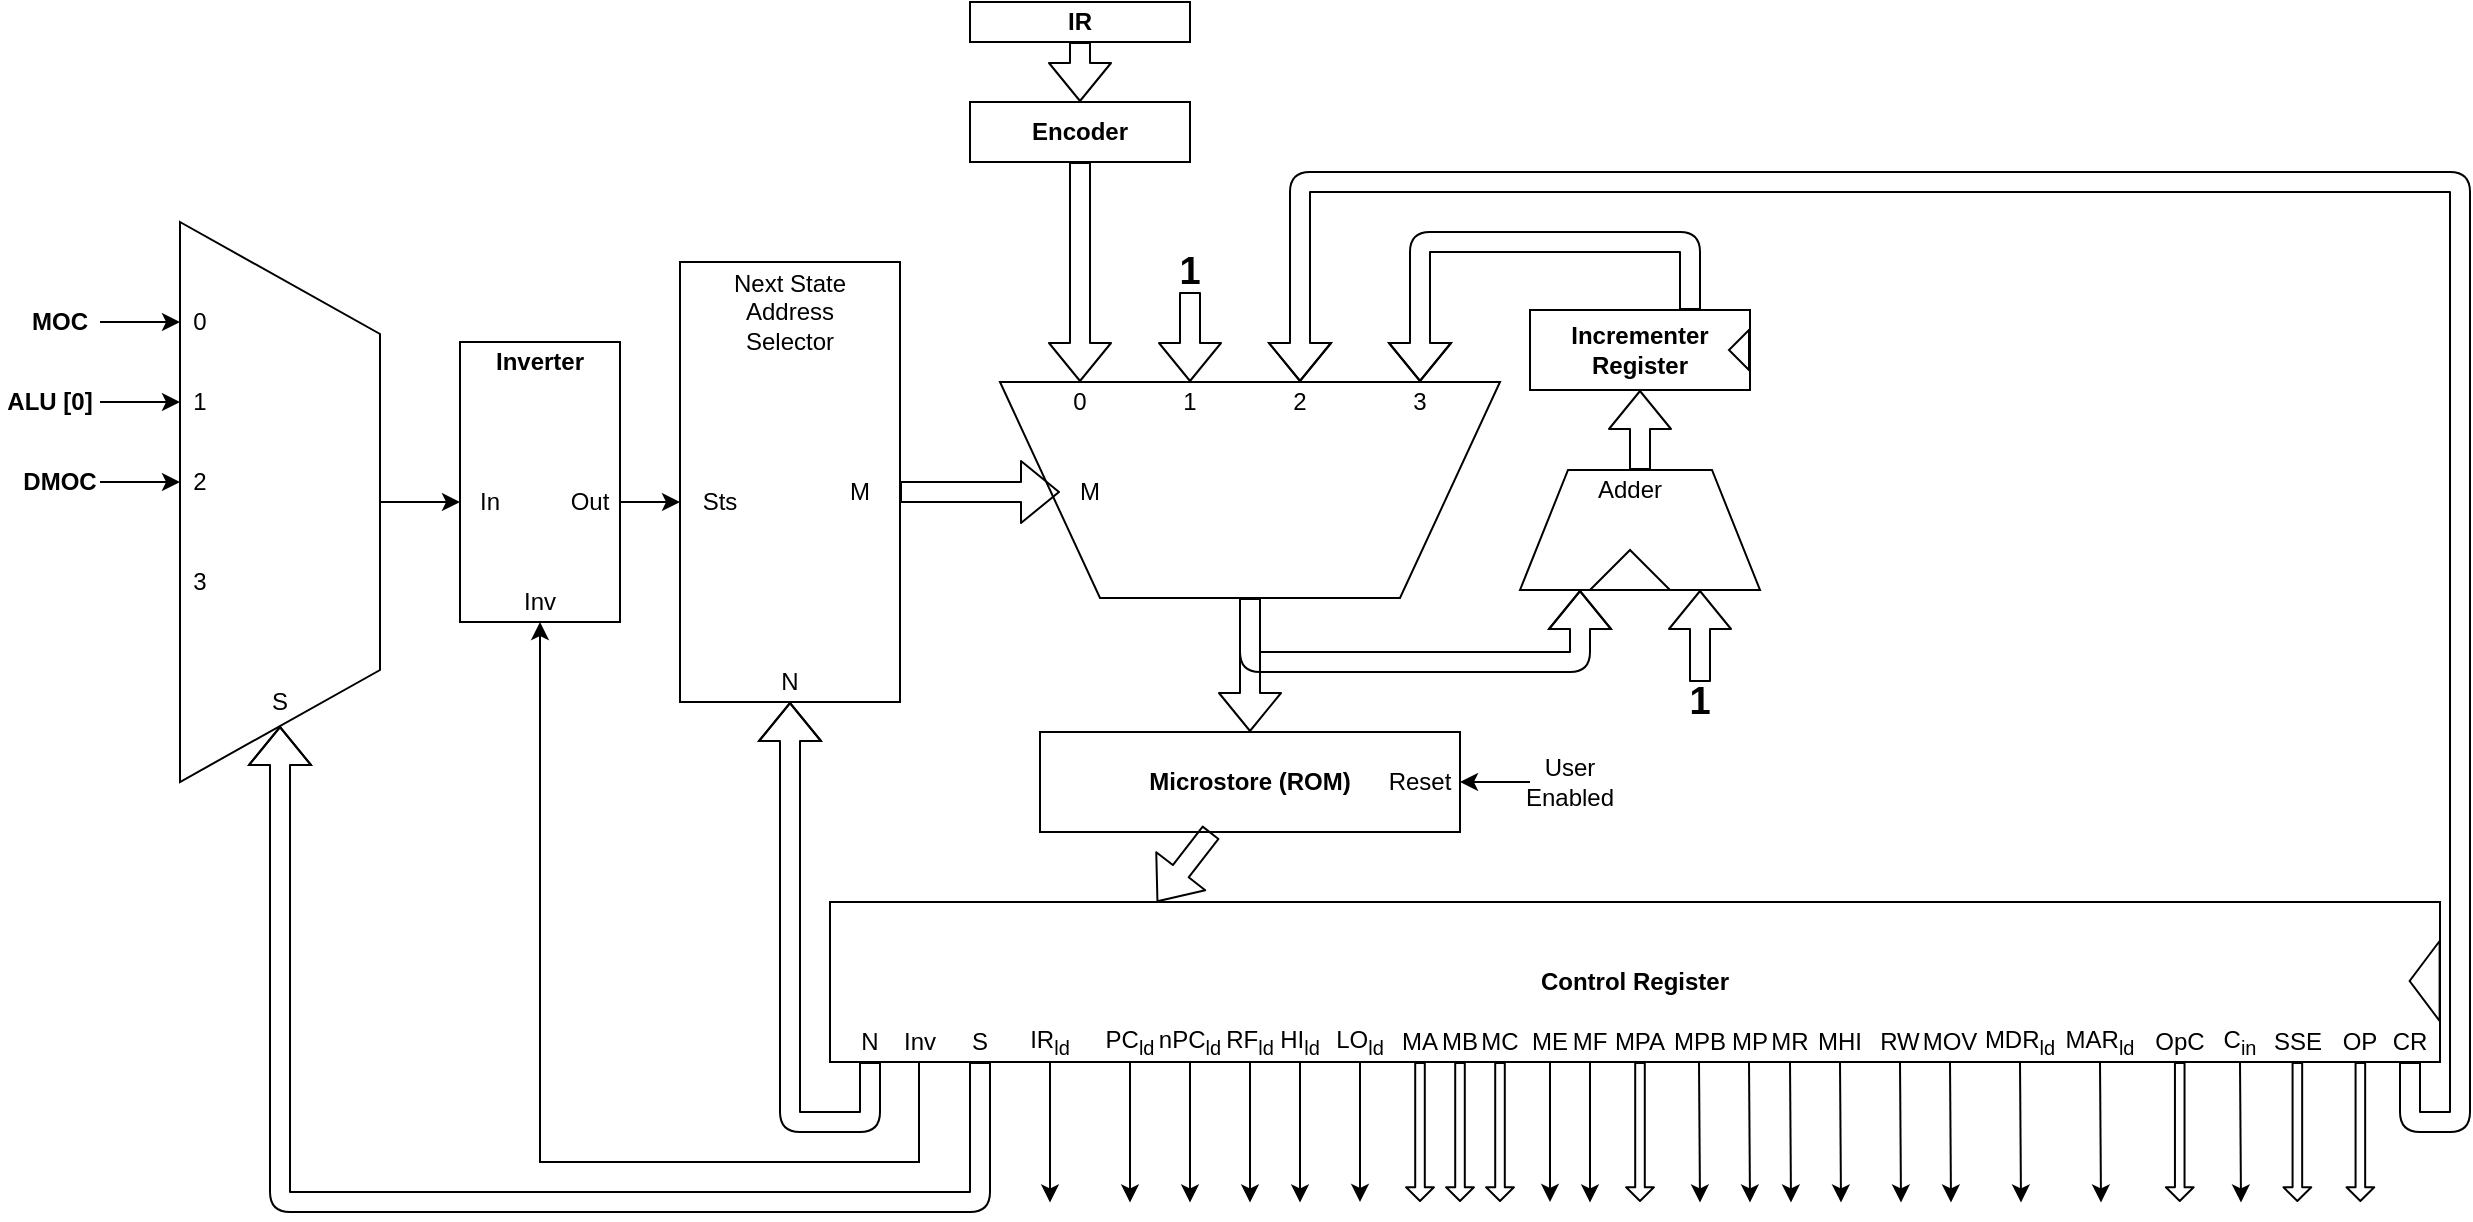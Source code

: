 <mxfile version="10.6.7" type="github"><diagram id="A-vULrXt9b05hmLWiqZZ" name="Page-1"><mxGraphModel dx="2036" dy="1818" grid="1" gridSize="10" guides="1" tooltips="1" connect="1" arrows="1" fold="1" page="1" pageScale="1" pageWidth="850" pageHeight="1100" math="0" shadow="0"><root><mxCell id="0"/><mxCell id="1" parent="0"/><mxCell id="lk0u-ZIW8pRqHcUUs7JY-1" value="" style="shape=trapezoid;perimeter=trapezoidPerimeter;whiteSpace=wrap;html=1;direction=south;" parent="1" vertex="1"><mxGeometry x="70" y="190" width="100" height="280" as="geometry"/></mxCell><mxCell id="lk0u-ZIW8pRqHcUUs7JY-2" value="" style="rounded=0;whiteSpace=wrap;html=1;" parent="1" vertex="1"><mxGeometry x="210" y="250" width="80" height="140" as="geometry"/></mxCell><mxCell id="lk0u-ZIW8pRqHcUUs7JY-3" value="" style="rounded=0;whiteSpace=wrap;html=1;" parent="1" vertex="1"><mxGeometry x="320" y="210" width="110" height="220" as="geometry"/></mxCell><mxCell id="lk0u-ZIW8pRqHcUUs7JY-4" value="&lt;b&gt;Encoder&lt;/b&gt;" style="rounded=0;whiteSpace=wrap;html=1;" parent="1" vertex="1"><mxGeometry x="465" y="130" width="110" height="30" as="geometry"/></mxCell><mxCell id="lk0u-ZIW8pRqHcUUs7JY-5" value="&lt;b&gt;IR&lt;/b&gt;" style="rounded=0;whiteSpace=wrap;html=1;" parent="1" vertex="1"><mxGeometry x="465" y="80" width="110" height="20" as="geometry"/></mxCell><mxCell id="lk0u-ZIW8pRqHcUUs7JY-6" value="" style="shape=trapezoid;perimeter=trapezoidPerimeter;whiteSpace=wrap;html=1;flipV=1;" parent="1" vertex="1"><mxGeometry x="480" y="270" width="250" height="108" as="geometry"/></mxCell><mxCell id="lk0u-ZIW8pRqHcUUs7JY-7" value="&lt;b&gt;Microstore (ROM)&lt;/b&gt;" style="rounded=0;whiteSpace=wrap;html=1;" parent="1" vertex="1"><mxGeometry x="500" y="445" width="210" height="50" as="geometry"/></mxCell><mxCell id="lk0u-ZIW8pRqHcUUs7JY-8" value="&lt;b&gt;Control Register&lt;/b&gt;" style="rounded=0;whiteSpace=wrap;html=1;" parent="1" vertex="1"><mxGeometry x="395" y="530" width="805" height="80" as="geometry"/></mxCell><mxCell id="lk0u-ZIW8pRqHcUUs7JY-9" value="&lt;b&gt;Incrementer Register&lt;/b&gt;" style="rounded=0;whiteSpace=wrap;html=1;" parent="1" vertex="1"><mxGeometry x="745" y="234" width="110" height="40" as="geometry"/></mxCell><mxCell id="lk0u-ZIW8pRqHcUUs7JY-11" value="" style="shape=trapezoid;perimeter=trapezoidPerimeter;whiteSpace=wrap;html=1;" parent="1" vertex="1"><mxGeometry x="740" y="314" width="120" height="60" as="geometry"/></mxCell><mxCell id="lk0u-ZIW8pRqHcUUs7JY-12" value="0" style="text;html=1;strokeColor=none;fillColor=none;align=center;verticalAlign=middle;whiteSpace=wrap;rounded=0;" parent="1" vertex="1"><mxGeometry x="70" y="230" width="20" height="20" as="geometry"/></mxCell><mxCell id="lk0u-ZIW8pRqHcUUs7JY-13" value="1" style="text;html=1;strokeColor=none;fillColor=none;align=center;verticalAlign=middle;whiteSpace=wrap;rounded=0;" parent="1" vertex="1"><mxGeometry x="70" y="270" width="20" height="20" as="geometry"/></mxCell><mxCell id="lk0u-ZIW8pRqHcUUs7JY-14" value="2" style="text;html=1;strokeColor=none;fillColor=none;align=center;verticalAlign=middle;whiteSpace=wrap;rounded=0;" parent="1" vertex="1"><mxGeometry x="70" y="310" width="20" height="20" as="geometry"/></mxCell><mxCell id="lk0u-ZIW8pRqHcUUs7JY-15" value="3" style="text;html=1;strokeColor=none;fillColor=none;align=center;verticalAlign=middle;whiteSpace=wrap;rounded=0;" parent="1" vertex="1"><mxGeometry x="70" y="360" width="20" height="20" as="geometry"/></mxCell><mxCell id="lk0u-ZIW8pRqHcUUs7JY-16" value="S" style="text;html=1;strokeColor=none;fillColor=none;align=center;verticalAlign=middle;whiteSpace=wrap;rounded=0;" parent="1" vertex="1"><mxGeometry x="100" y="420" width="40" height="20" as="geometry"/></mxCell><mxCell id="lk0u-ZIW8pRqHcUUs7JY-17" value="&lt;b&gt;Inverter&lt;/b&gt;" style="text;html=1;strokeColor=none;fillColor=none;align=center;verticalAlign=middle;whiteSpace=wrap;rounded=0;" parent="1" vertex="1"><mxGeometry x="230" y="250" width="40" height="20" as="geometry"/></mxCell><mxCell id="lk0u-ZIW8pRqHcUUs7JY-18" value="In" style="text;html=1;strokeColor=none;fillColor=none;align=center;verticalAlign=middle;whiteSpace=wrap;rounded=0;" parent="1" vertex="1"><mxGeometry x="210" y="320" width="30" height="20" as="geometry"/></mxCell><mxCell id="lk0u-ZIW8pRqHcUUs7JY-19" value="Out" style="text;html=1;strokeColor=none;fillColor=none;align=center;verticalAlign=middle;whiteSpace=wrap;rounded=0;" parent="1" vertex="1"><mxGeometry x="260" y="320" width="30" height="20" as="geometry"/></mxCell><mxCell id="lk0u-ZIW8pRqHcUUs7JY-20" value="Inv" style="text;html=1;strokeColor=none;fillColor=none;align=center;verticalAlign=middle;whiteSpace=wrap;rounded=0;" parent="1" vertex="1"><mxGeometry x="235" y="370" width="30" height="20" as="geometry"/></mxCell><mxCell id="lk0u-ZIW8pRqHcUUs7JY-21" value="Next State Address Selector" style="text;html=1;strokeColor=none;fillColor=none;align=center;verticalAlign=middle;whiteSpace=wrap;rounded=0;" parent="1" vertex="1"><mxGeometry x="335" y="210" width="80" height="50" as="geometry"/></mxCell><mxCell id="lk0u-ZIW8pRqHcUUs7JY-22" value="Sts" style="text;html=1;strokeColor=none;fillColor=none;align=center;verticalAlign=middle;whiteSpace=wrap;rounded=0;" parent="1" vertex="1"><mxGeometry x="320" y="320" width="40" height="20" as="geometry"/></mxCell><mxCell id="lk0u-ZIW8pRqHcUUs7JY-23" value="M" style="text;html=1;strokeColor=none;fillColor=none;align=center;verticalAlign=middle;whiteSpace=wrap;rounded=0;" parent="1" vertex="1"><mxGeometry x="390" y="315" width="40" height="20" as="geometry"/></mxCell><mxCell id="lk0u-ZIW8pRqHcUUs7JY-24" value="N" style="text;html=1;strokeColor=none;fillColor=none;align=center;verticalAlign=middle;whiteSpace=wrap;rounded=0;" parent="1" vertex="1"><mxGeometry x="355" y="410" width="40" height="20" as="geometry"/></mxCell><mxCell id="lk0u-ZIW8pRqHcUUs7JY-25" value="M" style="text;html=1;strokeColor=none;fillColor=none;align=center;verticalAlign=middle;whiteSpace=wrap;rounded=0;" parent="1" vertex="1"><mxGeometry x="510" y="315" width="30" height="20" as="geometry"/></mxCell><mxCell id="lk0u-ZIW8pRqHcUUs7JY-27" value="" style="triangle;whiteSpace=wrap;html=1;direction=north;strokeColor=#000000;" parent="1" vertex="1"><mxGeometry x="775" y="354" width="40" height="20" as="geometry"/></mxCell><mxCell id="ltaRouxyf9xBfKkHzvKg-1" value="Adder" style="text;html=1;strokeColor=none;fillColor=none;align=center;verticalAlign=middle;whiteSpace=wrap;rounded=0;" vertex="1" parent="1"><mxGeometry x="775" y="314" width="40" height="20" as="geometry"/></mxCell><mxCell id="ltaRouxyf9xBfKkHzvKg-3" value="" style="shape=flexArrow;endArrow=classic;html=1;" edge="1" parent="1" source="lk0u-ZIW8pRqHcUUs7JY-11" target="lk0u-ZIW8pRqHcUUs7JY-9"><mxGeometry width="50" height="50" relative="1" as="geometry"><mxPoint x="725" y="339" as="sourcePoint"/><mxPoint x="775" y="289" as="targetPoint"/></mxGeometry></mxCell><mxCell id="ltaRouxyf9xBfKkHzvKg-4" value="" style="shape=flexArrow;endArrow=classic;html=1;entryX=0.5;entryY=0;entryDx=0;entryDy=0;edgeStyle=orthogonalEdgeStyle;" edge="1" parent="1" source="lk0u-ZIW8pRqHcUUs7JY-9" target="ltaRouxyf9xBfKkHzvKg-24"><mxGeometry width="50" height="50" relative="1" as="geometry"><mxPoint x="810" y="210" as="sourcePoint"/><mxPoint x="700.167" y="275.333" as="targetPoint"/><Array as="points"><mxPoint x="825" y="200"/><mxPoint x="690" y="200"/></Array></mxGeometry></mxCell><mxCell id="ltaRouxyf9xBfKkHzvKg-5" value="" style="shape=flexArrow;endArrow=classic;html=1;" edge="1" parent="1" source="lk0u-ZIW8pRqHcUUs7JY-6" target="lk0u-ZIW8pRqHcUUs7JY-7"><mxGeometry width="50" height="50" relative="1" as="geometry"><mxPoint x="410" y="510" as="sourcePoint"/><mxPoint x="460" y="460" as="targetPoint"/></mxGeometry></mxCell><mxCell id="ltaRouxyf9xBfKkHzvKg-6" value="" style="shape=flexArrow;endArrow=classic;html=1;entryX=0.25;entryY=1;entryDx=0;entryDy=0;edgeStyle=orthogonalEdgeStyle;" edge="1" parent="1" source="lk0u-ZIW8pRqHcUUs7JY-6" target="lk0u-ZIW8pRqHcUUs7JY-11"><mxGeometry width="50" height="50" relative="1" as="geometry"><mxPoint x="740" y="460" as="sourcePoint"/><mxPoint x="790" y="410" as="targetPoint"/><Array as="points"><mxPoint x="605" y="410"/><mxPoint x="770" y="410"/></Array></mxGeometry></mxCell><mxCell id="ltaRouxyf9xBfKkHzvKg-7" value="" style="shape=flexArrow;endArrow=classic;html=1;entryX=0.75;entryY=1;entryDx=0;entryDy=0;exitX=0.5;exitY=0;exitDx=0;exitDy=0;" edge="1" parent="1" source="ltaRouxyf9xBfKkHzvKg-25" target="lk0u-ZIW8pRqHcUUs7JY-11"><mxGeometry width="50" height="50" relative="1" as="geometry"><mxPoint x="825" y="409" as="sourcePoint"/><mxPoint x="855" y="399" as="targetPoint"/></mxGeometry></mxCell><mxCell id="ltaRouxyf9xBfKkHzvKg-8" value="" style="shape=flexArrow;endArrow=classic;html=1;entryX=0.203;entryY=0;entryDx=0;entryDy=0;entryPerimeter=0;" edge="1" parent="1" source="lk0u-ZIW8pRqHcUUs7JY-7" target="lk0u-ZIW8pRqHcUUs7JY-8"><mxGeometry width="50" height="50" relative="1" as="geometry"><mxPoint x="410" y="500" as="sourcePoint"/><mxPoint x="460" y="450" as="targetPoint"/></mxGeometry></mxCell><mxCell id="ltaRouxyf9xBfKkHzvKg-9" value="S" style="text;html=1;strokeColor=none;fillColor=none;align=center;verticalAlign=middle;whiteSpace=wrap;rounded=0;" vertex="1" parent="1"><mxGeometry x="450" y="590" width="40" height="20" as="geometry"/></mxCell><mxCell id="ltaRouxyf9xBfKkHzvKg-10" value="" style="shape=flexArrow;endArrow=classic;html=1;exitX=0.5;exitY=1;exitDx=0;exitDy=0;entryX=1;entryY=0.5;entryDx=0;entryDy=0;edgeStyle=orthogonalEdgeStyle;" edge="1" parent="1" source="ltaRouxyf9xBfKkHzvKg-9" target="lk0u-ZIW8pRqHcUUs7JY-1"><mxGeometry width="50" height="50" relative="1" as="geometry"><mxPoint x="190" y="660" as="sourcePoint"/><mxPoint x="240" y="610" as="targetPoint"/><Array as="points"><mxPoint x="470" y="680"/><mxPoint x="120" y="680"/></Array></mxGeometry></mxCell><mxCell id="ltaRouxyf9xBfKkHzvKg-11" value="Inv" style="text;html=1;strokeColor=none;fillColor=none;align=center;verticalAlign=middle;whiteSpace=wrap;rounded=0;" vertex="1" parent="1"><mxGeometry x="424.5" y="590" width="30" height="20" as="geometry"/></mxCell><mxCell id="ltaRouxyf9xBfKkHzvKg-12" value="" style="endArrow=classic;html=1;exitX=0.5;exitY=1;exitDx=0;exitDy=0;entryX=0.5;entryY=1;entryDx=0;entryDy=0;edgeStyle=orthogonalEdgeStyle;rounded=0;" edge="1" parent="1" source="ltaRouxyf9xBfKkHzvKg-11" target="lk0u-ZIW8pRqHcUUs7JY-20"><mxGeometry width="50" height="50" relative="1" as="geometry"><mxPoint x="240" y="610" as="sourcePoint"/><mxPoint x="290" y="560" as="targetPoint"/><Array as="points"><mxPoint x="439" y="660"/><mxPoint x="250" y="660"/></Array></mxGeometry></mxCell><mxCell id="ltaRouxyf9xBfKkHzvKg-13" value="N" style="text;html=1;strokeColor=none;fillColor=none;align=center;verticalAlign=middle;whiteSpace=wrap;rounded=0;" vertex="1" parent="1"><mxGeometry x="400" y="590" width="30" height="20" as="geometry"/></mxCell><mxCell id="ltaRouxyf9xBfKkHzvKg-14" value="" style="shape=flexArrow;endArrow=classic;html=1;entryX=0.5;entryY=1;entryDx=0;entryDy=0;exitX=0.5;exitY=1;exitDx=0;exitDy=0;edgeStyle=orthogonalEdgeStyle;" edge="1" parent="1" source="ltaRouxyf9xBfKkHzvKg-13" target="lk0u-ZIW8pRqHcUUs7JY-24"><mxGeometry width="50" height="50" relative="1" as="geometry"><mxPoint x="260" y="600" as="sourcePoint"/><mxPoint x="310" y="550" as="targetPoint"/><Array as="points"><mxPoint x="415" y="640"/><mxPoint x="375" y="640"/></Array></mxGeometry></mxCell><mxCell id="ltaRouxyf9xBfKkHzvKg-15" value="" style="endArrow=classic;html=1;entryX=0;entryY=0.5;entryDx=0;entryDy=0;" edge="1" parent="1" source="lk0u-ZIW8pRqHcUUs7JY-1" target="lk0u-ZIW8pRqHcUUs7JY-18"><mxGeometry width="50" height="50" relative="1" as="geometry"><mxPoint x="180" y="210" as="sourcePoint"/><mxPoint x="230" y="160" as="targetPoint"/></mxGeometry></mxCell><mxCell id="ltaRouxyf9xBfKkHzvKg-16" value="" style="endArrow=classic;html=1;entryX=0;entryY=0.5;entryDx=0;entryDy=0;exitX=1;exitY=0.5;exitDx=0;exitDy=0;" edge="1" parent="1" source="lk0u-ZIW8pRqHcUUs7JY-19" target="lk0u-ZIW8pRqHcUUs7JY-22"><mxGeometry width="50" height="50" relative="1" as="geometry"><mxPoint x="180" y="340.079" as="sourcePoint"/><mxPoint x="220.143" y="340.143" as="targetPoint"/></mxGeometry></mxCell><mxCell id="ltaRouxyf9xBfKkHzvKg-17" value="" style="shape=flexArrow;endArrow=classic;html=1;entryX=0;entryY=0.5;entryDx=0;entryDy=0;exitX=1;exitY=0.5;exitDx=0;exitDy=0;" edge="1" parent="1" source="lk0u-ZIW8pRqHcUUs7JY-23" target="lk0u-ZIW8pRqHcUUs7JY-25"><mxGeometry width="50" height="50" relative="1" as="geometry"><mxPoint x="450" y="390" as="sourcePoint"/><mxPoint x="500" y="340" as="targetPoint"/></mxGeometry></mxCell><mxCell id="ltaRouxyf9xBfKkHzvKg-18" value="" style="shape=flexArrow;endArrow=classic;html=1;entryX=0.5;entryY=0;entryDx=0;entryDy=0;" edge="1" parent="1" source="lk0u-ZIW8pRqHcUUs7JY-4" target="ltaRouxyf9xBfKkHzvKg-21"><mxGeometry width="50" height="50" relative="1" as="geometry"><mxPoint x="470" y="260" as="sourcePoint"/><mxPoint x="560" y="220" as="targetPoint"/></mxGeometry></mxCell><mxCell id="ltaRouxyf9xBfKkHzvKg-21" value="0" style="text;html=1;strokeColor=none;fillColor=none;align=center;verticalAlign=middle;whiteSpace=wrap;rounded=0;" vertex="1" parent="1"><mxGeometry x="500" y="270" width="40" height="20" as="geometry"/></mxCell><mxCell id="ltaRouxyf9xBfKkHzvKg-22" value="1" style="text;html=1;strokeColor=none;fillColor=none;align=center;verticalAlign=middle;whiteSpace=wrap;rounded=0;" vertex="1" parent="1"><mxGeometry x="555" y="270" width="40" height="20" as="geometry"/></mxCell><mxCell id="ltaRouxyf9xBfKkHzvKg-23" value="2" style="text;html=1;strokeColor=none;fillColor=none;align=center;verticalAlign=middle;whiteSpace=wrap;rounded=0;" vertex="1" parent="1"><mxGeometry x="610" y="270" width="40" height="20" as="geometry"/></mxCell><mxCell id="ltaRouxyf9xBfKkHzvKg-24" value="3" style="text;html=1;strokeColor=none;fillColor=none;align=center;verticalAlign=middle;whiteSpace=wrap;rounded=0;" vertex="1" parent="1"><mxGeometry x="670" y="270" width="40" height="20" as="geometry"/></mxCell><mxCell id="ltaRouxyf9xBfKkHzvKg-25" value="&lt;b&gt;&lt;font style=&quot;font-size: 19px&quot;&gt;1&lt;/font&gt;&lt;/b&gt;" style="text;html=1;strokeColor=none;fillColor=none;align=center;verticalAlign=middle;whiteSpace=wrap;rounded=0;" vertex="1" parent="1"><mxGeometry x="810" y="420" width="40" height="20" as="geometry"/></mxCell><mxCell id="ltaRouxyf9xBfKkHzvKg-26" value="" style="endArrow=classic;html=1;entryX=0;entryY=0.5;entryDx=0;entryDy=0;exitX=1;exitY=0.5;exitDx=0;exitDy=0;" edge="1" parent="1" source="ltaRouxyf9xBfKkHzvKg-27" target="lk0u-ZIW8pRqHcUUs7JY-12"><mxGeometry width="50" height="50" relative="1" as="geometry"><mxPoint x="30" y="240" as="sourcePoint"/><mxPoint x="40" y="210" as="targetPoint"/></mxGeometry></mxCell><mxCell id="ltaRouxyf9xBfKkHzvKg-27" value="&lt;b&gt;MOC&lt;/b&gt;" style="text;html=1;strokeColor=none;fillColor=none;align=center;verticalAlign=middle;whiteSpace=wrap;rounded=0;" vertex="1" parent="1"><mxGeometry x="-10" y="230" width="40" height="20" as="geometry"/></mxCell><mxCell id="ltaRouxyf9xBfKkHzvKg-28" value="" style="endArrow=classic;html=1;entryX=0;entryY=0.5;entryDx=0;entryDy=0;exitX=1;exitY=0.5;exitDx=0;exitDy=0;" edge="1" source="ltaRouxyf9xBfKkHzvKg-29" parent="1" target="lk0u-ZIW8pRqHcUUs7JY-13"><mxGeometry width="50" height="50" relative="1" as="geometry"><mxPoint x="30" y="280" as="sourcePoint"/><mxPoint x="70.167" y="280.333" as="targetPoint"/></mxGeometry></mxCell><mxCell id="ltaRouxyf9xBfKkHzvKg-29" value="&lt;b&gt;ALU [0]&lt;/b&gt;" style="text;html=1;strokeColor=none;fillColor=none;align=center;verticalAlign=middle;whiteSpace=wrap;rounded=0;" vertex="1" parent="1"><mxGeometry x="-20" y="270" width="50" height="20" as="geometry"/></mxCell><mxCell id="ltaRouxyf9xBfKkHzvKg-30" value="" style="endArrow=classic;html=1;exitX=1;exitY=0.5;exitDx=0;exitDy=0;entryX=0;entryY=0.5;entryDx=0;entryDy=0;" edge="1" source="ltaRouxyf9xBfKkHzvKg-31" parent="1" target="lk0u-ZIW8pRqHcUUs7JY-14"><mxGeometry width="50" height="50" relative="1" as="geometry"><mxPoint x="30" y="320" as="sourcePoint"/><mxPoint x="60" y="330" as="targetPoint"/></mxGeometry></mxCell><mxCell id="ltaRouxyf9xBfKkHzvKg-31" value="&lt;b&gt;DMOC&lt;/b&gt;" style="text;html=1;strokeColor=none;fillColor=none;align=center;verticalAlign=middle;whiteSpace=wrap;rounded=0;" vertex="1" parent="1"><mxGeometry x="-10" y="310" width="40" height="20" as="geometry"/></mxCell><mxCell id="ltaRouxyf9xBfKkHzvKg-32" value="" style="shape=flexArrow;endArrow=classic;html=1;entryX=0.5;entryY=0;entryDx=0;entryDy=0;exitX=0.5;exitY=1;exitDx=0;exitDy=0;" edge="1" parent="1" source="ltaRouxyf9xBfKkHzvKg-33" target="ltaRouxyf9xBfKkHzvKg-22"><mxGeometry width="50" height="50" relative="1" as="geometry"><mxPoint x="575" y="240" as="sourcePoint"/><mxPoint x="600" y="220" as="targetPoint"/></mxGeometry></mxCell><mxCell id="ltaRouxyf9xBfKkHzvKg-33" value="&lt;b&gt;&lt;font style=&quot;font-size: 19px&quot;&gt;1&lt;/font&gt;&lt;/b&gt;" style="text;html=1;strokeColor=none;fillColor=none;align=center;verticalAlign=middle;whiteSpace=wrap;rounded=0;" vertex="1" parent="1"><mxGeometry x="555" y="205" width="40" height="20" as="geometry"/></mxCell><mxCell id="ltaRouxyf9xBfKkHzvKg-34" value="CR" style="text;html=1;strokeColor=none;fillColor=none;align=center;verticalAlign=middle;whiteSpace=wrap;rounded=0;" vertex="1" parent="1"><mxGeometry x="1170" y="590" width="30" height="20" as="geometry"/></mxCell><mxCell id="ltaRouxyf9xBfKkHzvKg-35" value="" style="shape=flexArrow;endArrow=classic;html=1;exitX=0.5;exitY=1;exitDx=0;exitDy=0;entryX=0.5;entryY=0;entryDx=0;entryDy=0;edgeStyle=orthogonalEdgeStyle;" edge="1" parent="1" source="ltaRouxyf9xBfKkHzvKg-34" target="ltaRouxyf9xBfKkHzvKg-23"><mxGeometry width="50" height="50" relative="1" as="geometry"><mxPoint x="800" y="750" as="sourcePoint"/><mxPoint x="850" y="700" as="targetPoint"/><Array as="points"><mxPoint x="1185" y="640"/><mxPoint x="1210" y="640"/><mxPoint x="1210" y="170"/><mxPoint x="630" y="170"/></Array></mxGeometry></mxCell><mxCell id="ltaRouxyf9xBfKkHzvKg-36" value="Reset" style="text;html=1;strokeColor=none;fillColor=none;align=center;verticalAlign=middle;whiteSpace=wrap;rounded=0;" vertex="1" parent="1"><mxGeometry x="670" y="460" width="40" height="20" as="geometry"/></mxCell><mxCell id="ltaRouxyf9xBfKkHzvKg-37" value="" style="endArrow=classic;html=1;entryX=1;entryY=0.5;entryDx=0;entryDy=0;exitX=0;exitY=0.5;exitDx=0;exitDy=0;" edge="1" parent="1" source="ltaRouxyf9xBfKkHzvKg-38" target="ltaRouxyf9xBfKkHzvKg-36"><mxGeometry width="50" height="50" relative="1" as="geometry"><mxPoint x="750" y="470" as="sourcePoint"/><mxPoint x="790" y="460" as="targetPoint"/></mxGeometry></mxCell><mxCell id="ltaRouxyf9xBfKkHzvKg-38" value="User Enabled" style="text;html=1;strokeColor=none;fillColor=none;align=center;verticalAlign=middle;whiteSpace=wrap;rounded=0;" vertex="1" parent="1"><mxGeometry x="745" y="460" width="40" height="20" as="geometry"/></mxCell><mxCell id="ltaRouxyf9xBfKkHzvKg-39" value="" style="shape=flexArrow;endArrow=classic;html=1;exitX=0.5;exitY=1;exitDx=0;exitDy=0;entryX=0.5;entryY=0;entryDx=0;entryDy=0;" edge="1" parent="1" source="lk0u-ZIW8pRqHcUUs7JY-5" target="lk0u-ZIW8pRqHcUUs7JY-4"><mxGeometry width="50" height="50" relative="1" as="geometry"><mxPoint x="390" y="140" as="sourcePoint"/><mxPoint x="440" y="90" as="targetPoint"/></mxGeometry></mxCell><mxCell id="ltaRouxyf9xBfKkHzvKg-40" value="" style="triangle;whiteSpace=wrap;html=1;strokeColor=#000000;flipH=1;" vertex="1" parent="1"><mxGeometry x="844.5" y="244" width="10" height="20" as="geometry"/></mxCell><mxCell id="ltaRouxyf9xBfKkHzvKg-41" value="" style="triangle;whiteSpace=wrap;html=1;strokeColor=#000000;flipH=1;" vertex="1" parent="1"><mxGeometry x="1184.816" y="549.5" width="15" height="40" as="geometry"/></mxCell><mxCell id="ltaRouxyf9xBfKkHzvKg-43" value="IR&lt;sub&gt;ld&lt;/sub&gt;" style="text;html=1;strokeColor=none;fillColor=none;align=center;verticalAlign=middle;whiteSpace=wrap;rounded=0;" vertex="1" parent="1"><mxGeometry x="485" y="590" width="40" height="20" as="geometry"/></mxCell><mxCell id="ltaRouxyf9xBfKkHzvKg-44" value="" style="endArrow=classic;html=1;exitX=0.5;exitY=1;exitDx=0;exitDy=0;" edge="1" parent="1" source="ltaRouxyf9xBfKkHzvKg-43"><mxGeometry width="50" height="50" relative="1" as="geometry"><mxPoint x="500" y="670" as="sourcePoint"/><mxPoint x="505" y="680.229" as="targetPoint"/></mxGeometry></mxCell><mxCell id="ltaRouxyf9xBfKkHzvKg-45" value="PC&lt;sub&gt;ld&lt;/sub&gt;" style="text;html=1;strokeColor=none;fillColor=none;align=center;verticalAlign=middle;whiteSpace=wrap;rounded=0;" vertex="1" parent="1"><mxGeometry x="525" y="590" width="40" height="20" as="geometry"/></mxCell><mxCell id="ltaRouxyf9xBfKkHzvKg-46" value="" style="endArrow=classic;html=1;exitX=0.5;exitY=1;exitDx=0;exitDy=0;" edge="1" source="ltaRouxyf9xBfKkHzvKg-45" parent="1"><mxGeometry width="50" height="50" relative="1" as="geometry"><mxPoint x="540" y="670" as="sourcePoint"/><mxPoint x="545" y="680.229" as="targetPoint"/></mxGeometry></mxCell><mxCell id="ltaRouxyf9xBfKkHzvKg-47" value="nPC&lt;sub&gt;ld&lt;/sub&gt;" style="text;html=1;strokeColor=none;fillColor=none;align=center;verticalAlign=middle;whiteSpace=wrap;rounded=0;" vertex="1" parent="1"><mxGeometry x="555" y="590" width="40" height="20" as="geometry"/></mxCell><mxCell id="ltaRouxyf9xBfKkHzvKg-48" value="" style="endArrow=classic;html=1;exitX=0.5;exitY=1;exitDx=0;exitDy=0;" edge="1" parent="1" source="ltaRouxyf9xBfKkHzvKg-47"><mxGeometry width="50" height="50" relative="1" as="geometry"><mxPoint x="570" y="670" as="sourcePoint"/><mxPoint x="575" y="680.229" as="targetPoint"/></mxGeometry></mxCell><mxCell id="ltaRouxyf9xBfKkHzvKg-49" value="RF&lt;sub&gt;ld&lt;/sub&gt;" style="text;html=1;strokeColor=none;fillColor=none;align=center;verticalAlign=middle;whiteSpace=wrap;rounded=0;" vertex="1" parent="1"><mxGeometry x="585" y="590" width="40" height="20" as="geometry"/></mxCell><mxCell id="ltaRouxyf9xBfKkHzvKg-50" value="" style="endArrow=classic;html=1;exitX=0.5;exitY=1;exitDx=0;exitDy=0;" edge="1" parent="1" source="ltaRouxyf9xBfKkHzvKg-49"><mxGeometry width="50" height="50" relative="1" as="geometry"><mxPoint x="600" y="670" as="sourcePoint"/><mxPoint x="605" y="680.229" as="targetPoint"/></mxGeometry></mxCell><mxCell id="ltaRouxyf9xBfKkHzvKg-51" value="HI&lt;sub&gt;ld&lt;/sub&gt;" style="text;html=1;strokeColor=none;fillColor=none;align=center;verticalAlign=middle;whiteSpace=wrap;rounded=0;" vertex="1" parent="1"><mxGeometry x="610" y="590" width="40" height="20" as="geometry"/></mxCell><mxCell id="ltaRouxyf9xBfKkHzvKg-52" value="" style="endArrow=classic;html=1;exitX=0.5;exitY=1;exitDx=0;exitDy=0;" edge="1" parent="1" source="ltaRouxyf9xBfKkHzvKg-51"><mxGeometry width="50" height="50" relative="1" as="geometry"><mxPoint x="625" y="670" as="sourcePoint"/><mxPoint x="630" y="680.229" as="targetPoint"/></mxGeometry></mxCell><mxCell id="ltaRouxyf9xBfKkHzvKg-53" value="LO&lt;sub&gt;ld&lt;/sub&gt;" style="text;html=1;strokeColor=none;fillColor=none;align=center;verticalAlign=middle;whiteSpace=wrap;rounded=0;" vertex="1" parent="1"><mxGeometry x="640" y="590" width="40" height="20" as="geometry"/></mxCell><mxCell id="ltaRouxyf9xBfKkHzvKg-54" value="" style="endArrow=classic;html=1;exitX=0.5;exitY=1;exitDx=0;exitDy=0;" edge="1" parent="1" source="ltaRouxyf9xBfKkHzvKg-53"><mxGeometry width="50" height="50" relative="1" as="geometry"><mxPoint x="645" y="670" as="sourcePoint"/><mxPoint x="660" y="680" as="targetPoint"/></mxGeometry></mxCell><mxCell id="ltaRouxyf9xBfKkHzvKg-55" value="MA" style="text;html=1;strokeColor=none;fillColor=none;align=center;verticalAlign=middle;whiteSpace=wrap;rounded=0;" vertex="1" parent="1"><mxGeometry x="670" y="590" width="40" height="20" as="geometry"/></mxCell><mxCell id="ltaRouxyf9xBfKkHzvKg-56" value="" style="shape=flexArrow;endArrow=classic;html=1;exitX=0.5;exitY=1;exitDx=0;exitDy=0;endWidth=8.08;endSize=1.948;width=4.8;" edge="1" parent="1" source="ltaRouxyf9xBfKkHzvKg-55"><mxGeometry width="50" height="50" relative="1" as="geometry"><mxPoint x="690" y="680" as="sourcePoint"/><mxPoint x="690" y="680" as="targetPoint"/></mxGeometry></mxCell><mxCell id="ltaRouxyf9xBfKkHzvKg-57" value="" style="shape=flexArrow;endArrow=classic;html=1;exitX=0.5;exitY=1;exitDx=0;exitDy=0;endWidth=8.08;endSize=1.948;width=4.8;" edge="1" source="ltaRouxyf9xBfKkHzvKg-58" parent="1"><mxGeometry width="50" height="50" relative="1" as="geometry"><mxPoint x="710" y="680" as="sourcePoint"/><mxPoint x="710" y="680" as="targetPoint"/></mxGeometry></mxCell><mxCell id="ltaRouxyf9xBfKkHzvKg-58" value="MB" style="text;html=1;strokeColor=none;fillColor=none;align=center;verticalAlign=middle;whiteSpace=wrap;rounded=0;" vertex="1" parent="1"><mxGeometry x="690" y="590" width="40" height="20" as="geometry"/></mxCell><mxCell id="ltaRouxyf9xBfKkHzvKg-61" value="MC" style="text;html=1;strokeColor=none;fillColor=none;align=center;verticalAlign=middle;whiteSpace=wrap;rounded=0;" vertex="1" parent="1"><mxGeometry x="710" y="590" width="40" height="20" as="geometry"/></mxCell><mxCell id="ltaRouxyf9xBfKkHzvKg-62" value="" style="shape=flexArrow;endArrow=classic;html=1;exitX=0.5;exitY=1;exitDx=0;exitDy=0;endWidth=8.08;endSize=1.948;width=4.8;" edge="1" source="ltaRouxyf9xBfKkHzvKg-61" parent="1"><mxGeometry width="50" height="50" relative="1" as="geometry"><mxPoint x="730" y="680" as="sourcePoint"/><mxPoint x="730" y="680" as="targetPoint"/></mxGeometry></mxCell><mxCell id="ltaRouxyf9xBfKkHzvKg-63" value="" style="endArrow=classic;html=1;exitX=0.5;exitY=1;exitDx=0;exitDy=0;" edge="1" source="ltaRouxyf9xBfKkHzvKg-64" parent="1"><mxGeometry width="50" height="50" relative="1" as="geometry"><mxPoint x="740" y="670" as="sourcePoint"/><mxPoint x="755" y="680" as="targetPoint"/></mxGeometry></mxCell><mxCell id="ltaRouxyf9xBfKkHzvKg-64" value="ME&lt;br&gt;" style="text;html=1;strokeColor=none;fillColor=none;align=center;verticalAlign=middle;whiteSpace=wrap;rounded=0;" vertex="1" parent="1"><mxGeometry x="735" y="590" width="40" height="20" as="geometry"/></mxCell><mxCell id="ltaRouxyf9xBfKkHzvKg-65" value="MF&lt;br&gt;" style="text;html=1;strokeColor=none;fillColor=none;align=center;verticalAlign=middle;whiteSpace=wrap;rounded=0;" vertex="1" parent="1"><mxGeometry x="755" y="590" width="40" height="20" as="geometry"/></mxCell><mxCell id="ltaRouxyf9xBfKkHzvKg-66" value="" style="endArrow=classic;html=1;exitX=0.5;exitY=1;exitDx=0;exitDy=0;" edge="1" parent="1" source="ltaRouxyf9xBfKkHzvKg-65"><mxGeometry width="50" height="50" relative="1" as="geometry"><mxPoint x="770" y="670" as="sourcePoint"/><mxPoint x="775" y="680.229" as="targetPoint"/></mxGeometry></mxCell><mxCell id="ltaRouxyf9xBfKkHzvKg-67" value="MPA" style="text;html=1;strokeColor=none;fillColor=none;align=center;verticalAlign=middle;whiteSpace=wrap;rounded=0;" vertex="1" parent="1"><mxGeometry x="780" y="590" width="40" height="20" as="geometry"/></mxCell><mxCell id="ltaRouxyf9xBfKkHzvKg-68" value="" style="shape=flexArrow;endArrow=classic;html=1;exitX=0.5;exitY=1;exitDx=0;exitDy=0;endWidth=8.08;endSize=1.948;width=4.8;" edge="1" source="ltaRouxyf9xBfKkHzvKg-67" parent="1"><mxGeometry width="50" height="50" relative="1" as="geometry"><mxPoint x="795" y="680" as="sourcePoint"/><mxPoint x="800" y="680" as="targetPoint"/></mxGeometry></mxCell><mxCell id="ltaRouxyf9xBfKkHzvKg-69" value="MPB" style="text;html=1;strokeColor=none;fillColor=none;align=center;verticalAlign=middle;whiteSpace=wrap;rounded=0;" vertex="1" parent="1"><mxGeometry x="809.5" y="590" width="40" height="20" as="geometry"/></mxCell><mxCell id="ltaRouxyf9xBfKkHzvKg-71" value="" style="endArrow=classic;html=1;exitX=0.5;exitY=1;exitDx=0;exitDy=0;" edge="1" parent="1" source="ltaRouxyf9xBfKkHzvKg-69"><mxGeometry width="50" height="50" relative="1" as="geometry"><mxPoint x="860" y="640" as="sourcePoint"/><mxPoint x="830" y="680.229" as="targetPoint"/></mxGeometry></mxCell><mxCell id="ltaRouxyf9xBfKkHzvKg-72" value="MP" style="text;html=1;strokeColor=none;fillColor=none;align=center;verticalAlign=middle;whiteSpace=wrap;rounded=0;" vertex="1" parent="1"><mxGeometry x="834.5" y="590" width="40" height="20" as="geometry"/></mxCell><mxCell id="ltaRouxyf9xBfKkHzvKg-73" value="" style="endArrow=classic;html=1;exitX=0.5;exitY=1;exitDx=0;exitDy=0;" edge="1" source="ltaRouxyf9xBfKkHzvKg-72" parent="1"><mxGeometry width="50" height="50" relative="1" as="geometry"><mxPoint x="885" y="640" as="sourcePoint"/><mxPoint x="855" y="680.229" as="targetPoint"/></mxGeometry></mxCell><mxCell id="ltaRouxyf9xBfKkHzvKg-74" value="MR" style="text;html=1;strokeColor=none;fillColor=none;align=center;verticalAlign=middle;whiteSpace=wrap;rounded=0;" vertex="1" parent="1"><mxGeometry x="855" y="590" width="40" height="20" as="geometry"/></mxCell><mxCell id="ltaRouxyf9xBfKkHzvKg-75" value="" style="endArrow=classic;html=1;exitX=0.5;exitY=1;exitDx=0;exitDy=0;" edge="1" source="ltaRouxyf9xBfKkHzvKg-74" parent="1"><mxGeometry width="50" height="50" relative="1" as="geometry"><mxPoint x="905.5" y="640" as="sourcePoint"/><mxPoint x="875.5" y="680.229" as="targetPoint"/></mxGeometry></mxCell><mxCell id="ltaRouxyf9xBfKkHzvKg-76" value="MHI" style="text;html=1;strokeColor=none;fillColor=none;align=center;verticalAlign=middle;whiteSpace=wrap;rounded=0;" vertex="1" parent="1"><mxGeometry x="880" y="590" width="40" height="20" as="geometry"/></mxCell><mxCell id="ltaRouxyf9xBfKkHzvKg-77" value="" style="endArrow=classic;html=1;exitX=0.5;exitY=1;exitDx=0;exitDy=0;" edge="1" source="ltaRouxyf9xBfKkHzvKg-76" parent="1"><mxGeometry width="50" height="50" relative="1" as="geometry"><mxPoint x="930.5" y="640" as="sourcePoint"/><mxPoint x="900.5" y="680.229" as="targetPoint"/></mxGeometry></mxCell><mxCell id="ltaRouxyf9xBfKkHzvKg-78" value="RW" style="text;html=1;strokeColor=none;fillColor=none;align=center;verticalAlign=middle;whiteSpace=wrap;rounded=0;" vertex="1" parent="1"><mxGeometry x="910" y="590" width="40" height="20" as="geometry"/></mxCell><mxCell id="ltaRouxyf9xBfKkHzvKg-79" value="" style="endArrow=classic;html=1;exitX=0.5;exitY=1;exitDx=0;exitDy=0;" edge="1" source="ltaRouxyf9xBfKkHzvKg-78" parent="1"><mxGeometry width="50" height="50" relative="1" as="geometry"><mxPoint x="960.5" y="640" as="sourcePoint"/><mxPoint x="930.5" y="680.229" as="targetPoint"/></mxGeometry></mxCell><mxCell id="ltaRouxyf9xBfKkHzvKg-80" value="" style="endArrow=classic;html=1;exitX=0.5;exitY=1;exitDx=0;exitDy=0;" edge="1" source="ltaRouxyf9xBfKkHzvKg-83" parent="1"><mxGeometry width="50" height="50" relative="1" as="geometry"><mxPoint x="985.5" y="640" as="sourcePoint"/><mxPoint x="955.5" y="680.229" as="targetPoint"/></mxGeometry></mxCell><mxCell id="ltaRouxyf9xBfKkHzvKg-81" value="" style="endArrow=classic;html=1;exitX=0.5;exitY=1;exitDx=0;exitDy=0;" edge="1" source="ltaRouxyf9xBfKkHzvKg-84" parent="1"><mxGeometry width="50" height="50" relative="1" as="geometry"><mxPoint x="1020.5" y="640" as="sourcePoint"/><mxPoint x="990.5" y="680.229" as="targetPoint"/></mxGeometry></mxCell><mxCell id="ltaRouxyf9xBfKkHzvKg-82" value="" style="endArrow=classic;html=1;exitX=0.5;exitY=1;exitDx=0;exitDy=0;" edge="1" source="ltaRouxyf9xBfKkHzvKg-85" parent="1"><mxGeometry width="50" height="50" relative="1" as="geometry"><mxPoint x="1060.5" y="640" as="sourcePoint"/><mxPoint x="1030.5" y="680.229" as="targetPoint"/></mxGeometry></mxCell><mxCell id="ltaRouxyf9xBfKkHzvKg-83" value="MOV" style="text;html=1;strokeColor=none;fillColor=none;align=center;verticalAlign=middle;whiteSpace=wrap;rounded=0;" vertex="1" parent="1"><mxGeometry x="935" y="590" width="40" height="20" as="geometry"/></mxCell><mxCell id="ltaRouxyf9xBfKkHzvKg-84" value="MDR&lt;sub&gt;ld&lt;/sub&gt;" style="text;html=1;strokeColor=none;fillColor=none;align=center;verticalAlign=middle;whiteSpace=wrap;rounded=0;" vertex="1" parent="1"><mxGeometry x="970" y="590" width="40" height="20" as="geometry"/></mxCell><mxCell id="ltaRouxyf9xBfKkHzvKg-85" value="MAR&lt;sub&gt;ld&lt;/sub&gt;" style="text;html=1;strokeColor=none;fillColor=none;align=center;verticalAlign=middle;whiteSpace=wrap;rounded=0;" vertex="1" parent="1"><mxGeometry x="1010" y="590" width="40" height="20" as="geometry"/></mxCell><mxCell id="ltaRouxyf9xBfKkHzvKg-86" value="OpC" style="text;html=1;strokeColor=none;fillColor=none;align=center;verticalAlign=middle;whiteSpace=wrap;rounded=0;" vertex="1" parent="1"><mxGeometry x="1049.871" y="590" width="40" height="20" as="geometry"/></mxCell><mxCell id="ltaRouxyf9xBfKkHzvKg-87" value="" style="shape=flexArrow;endArrow=classic;html=1;exitX=0.5;exitY=1;exitDx=0;exitDy=0;endWidth=8.08;endSize=1.948;width=4.8;" edge="1" source="ltaRouxyf9xBfKkHzvKg-86" parent="1"><mxGeometry width="50" height="50" relative="1" as="geometry"><mxPoint x="1064.871" y="680" as="sourcePoint"/><mxPoint x="1069.871" y="680" as="targetPoint"/></mxGeometry></mxCell><mxCell id="ltaRouxyf9xBfKkHzvKg-88" value="C&lt;sub&gt;in&lt;/sub&gt;&lt;br&gt;" style="text;html=1;strokeColor=none;fillColor=none;align=center;verticalAlign=middle;whiteSpace=wrap;rounded=0;" vertex="1" parent="1"><mxGeometry x="1080" y="590" width="40" height="20" as="geometry"/></mxCell><mxCell id="ltaRouxyf9xBfKkHzvKg-89" value="" style="endArrow=classic;html=1;exitX=0.5;exitY=1;exitDx=0;exitDy=0;" edge="1" source="ltaRouxyf9xBfKkHzvKg-88" parent="1"><mxGeometry width="50" height="50" relative="1" as="geometry"><mxPoint x="1130.5" y="640" as="sourcePoint"/><mxPoint x="1100.5" y="680.229" as="targetPoint"/></mxGeometry></mxCell><mxCell id="ltaRouxyf9xBfKkHzvKg-90" value="SSE" style="text;html=1;strokeColor=none;fillColor=none;align=center;verticalAlign=middle;whiteSpace=wrap;rounded=0;" vertex="1" parent="1"><mxGeometry x="1108.686" y="590" width="40" height="20" as="geometry"/></mxCell><mxCell id="ltaRouxyf9xBfKkHzvKg-91" value="" style="shape=flexArrow;endArrow=classic;html=1;exitX=0.5;exitY=1;exitDx=0;exitDy=0;endWidth=8.08;endSize=1.948;width=4.8;" edge="1" parent="1" source="ltaRouxyf9xBfKkHzvKg-90"><mxGeometry width="50" height="50" relative="1" as="geometry"><mxPoint x="1123.686" y="680" as="sourcePoint"/><mxPoint x="1128.686" y="680" as="targetPoint"/></mxGeometry></mxCell><mxCell id="ltaRouxyf9xBfKkHzvKg-92" value="OP" style="text;html=1;strokeColor=none;fillColor=none;align=center;verticalAlign=middle;whiteSpace=wrap;rounded=0;" vertex="1" parent="1"><mxGeometry x="1140.186" y="590" width="40" height="20" as="geometry"/></mxCell><mxCell id="ltaRouxyf9xBfKkHzvKg-93" value="" style="shape=flexArrow;endArrow=classic;html=1;exitX=0.5;exitY=1;exitDx=0;exitDy=0;endWidth=8.08;endSize=1.948;width=4.8;" edge="1" source="ltaRouxyf9xBfKkHzvKg-92" parent="1"><mxGeometry width="50" height="50" relative="1" as="geometry"><mxPoint x="1155.186" y="680" as="sourcePoint"/><mxPoint x="1160.186" y="680" as="targetPoint"/></mxGeometry></mxCell></root></mxGraphModel></diagram></mxfile>